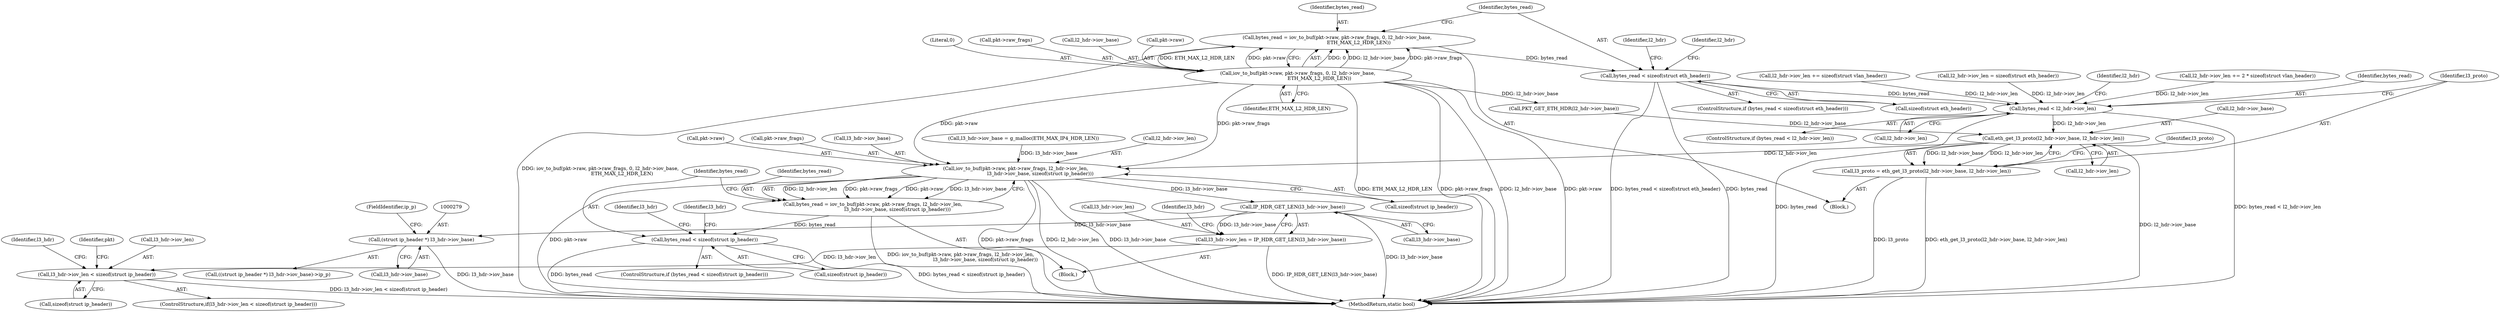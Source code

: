 digraph "0_qemu_93060258ae748573ca7197204125a2670047896d@API" {
"1000142" [label="(Call,bytes_read < sizeof(struct eth_header))"];
"1000127" [label="(Call,bytes_read = iov_to_buf(pkt->raw, pkt->raw_frags, 0, l2_hdr->iov_base,\n                            ETH_MAX_L2_HDR_LEN))"];
"1000129" [label="(Call,iov_to_buf(pkt->raw, pkt->raw_frags, 0, l2_hdr->iov_base,\n                            ETH_MAX_L2_HDR_LEN))"];
"1000188" [label="(Call,bytes_read < l2_hdr->iov_len)"];
"1000203" [label="(Call,eth_get_l3_proto(l2_hdr->iov_base, l2_hdr->iov_len))"];
"1000201" [label="(Call,l3_proto = eth_get_l3_proto(l2_hdr->iov_base, l2_hdr->iov_len))"];
"1000222" [label="(Call,iov_to_buf(pkt->raw, pkt->raw_frags, l2_hdr->iov_len,\n                                l3_hdr->iov_base, sizeof(struct ip_header)))"];
"1000220" [label="(Call,bytes_read = iov_to_buf(pkt->raw, pkt->raw_frags, l2_hdr->iov_len,\n                                l3_hdr->iov_base, sizeof(struct ip_header)))"];
"1000238" [label="(Call,bytes_read < sizeof(struct ip_header))"];
"1000254" [label="(Call,IP_HDR_GET_LEN(l3_hdr->iov_base))"];
"1000250" [label="(Call,l3_hdr->iov_len = IP_HDR_GET_LEN(l3_hdr->iov_base))"];
"1000259" [label="(Call,l3_hdr->iov_len < sizeof(struct ip_header))"];
"1000278" [label="(Call,(struct ip_header *) l3_hdr->iov_base)"];
"1000251" [label="(Call,l3_hdr->iov_len)"];
"1000240" [label="(Call,sizeof(struct ip_header))"];
"1000226" [label="(Call,pkt->raw_frags)"];
"1000268" [label="(Identifier,l3_hdr)"];
"1000263" [label="(Call,sizeof(struct ip_header))"];
"1000103" [label="(Block,)"];
"1000129" [label="(Call,iov_to_buf(pkt->raw, pkt->raw_frags, 0, l2_hdr->iov_base,\n                            ETH_MAX_L2_HDR_LEN))"];
"1000128" [label="(Identifier,bytes_read)"];
"1000156" [label="(Identifier,l2_hdr)"];
"1000163" [label="(Call,PKT_GET_ETH_HDR(l2_hdr->iov_base))"];
"1000245" [label="(Identifier,l3_hdr)"];
"1000261" [label="(Identifier,l3_hdr)"];
"1000255" [label="(Call,l3_hdr->iov_base)"];
"1000187" [label="(ControlStructure,if (bytes_read < l2_hdr->iov_len))"];
"1000142" [label="(Call,bytes_read < sizeof(struct eth_header))"];
"1000201" [label="(Call,l3_proto = eth_get_l3_proto(l2_hdr->iov_base, l2_hdr->iov_len))"];
"1000127" [label="(Call,bytes_read = iov_to_buf(pkt->raw, pkt->raw_frags, 0, l2_hdr->iov_base,\n                            ETH_MAX_L2_HDR_LEN))"];
"1000250" [label="(Call,l3_hdr->iov_len = IP_HDR_GET_LEN(l3_hdr->iov_base))"];
"1000280" [label="(Call,l3_hdr->iov_base)"];
"1000130" [label="(Call,pkt->raw)"];
"1000277" [label="(Call,((struct ip_header *) l3_hdr->iov_base)->ip_p)"];
"1000232" [label="(Call,l3_hdr->iov_base)"];
"1000204" [label="(Call,l2_hdr->iov_base)"];
"1000189" [label="(Identifier,bytes_read)"];
"1000214" [label="(Call,l3_hdr->iov_base = g_malloc(ETH_MAX_IP4_HDR_LEN))"];
"1000203" [label="(Call,eth_get_l3_proto(l2_hdr->iov_base, l2_hdr->iov_len))"];
"1000211" [label="(Identifier,l3_proto)"];
"1000136" [label="(Literal,0)"];
"1000170" [label="(Call,l2_hdr->iov_len += sizeof(struct vlan_header))"];
"1000229" [label="(Call,l2_hdr->iov_len)"];
"1000143" [label="(Identifier,bytes_read)"];
"1000140" [label="(Identifier,ETH_MAX_L2_HDR_LEN)"];
"1000275" [label="(Identifier,pkt)"];
"1000188" [label="(Call,bytes_read < l2_hdr->iov_len)"];
"1000283" [label="(FieldIdentifier,ip_p)"];
"1000154" [label="(Call,l2_hdr->iov_len = sizeof(struct eth_header))"];
"1000254" [label="(Call,IP_HDR_GET_LEN(l3_hdr->iov_base))"];
"1000196" [label="(Identifier,l2_hdr)"];
"1000239" [label="(Identifier,bytes_read)"];
"1000149" [label="(Identifier,l2_hdr)"];
"1000258" [label="(ControlStructure,if(l3_hdr->iov_len < sizeof(struct ip_header)))"];
"1000133" [label="(Call,pkt->raw_frags)"];
"1000278" [label="(Call,(struct ip_header *) l3_hdr->iov_base)"];
"1000260" [label="(Call,l3_hdr->iov_len)"];
"1000190" [label="(Call,l2_hdr->iov_len)"];
"1000178" [label="(Call,l2_hdr->iov_len += 2 * sizeof(struct vlan_header))"];
"1000222" [label="(Call,iov_to_buf(pkt->raw, pkt->raw_frags, l2_hdr->iov_len,\n                                l3_hdr->iov_base, sizeof(struct ip_header)))"];
"1000141" [label="(ControlStructure,if (bytes_read < sizeof(struct eth_header)))"];
"1000220" [label="(Call,bytes_read = iov_to_buf(pkt->raw, pkt->raw_frags, l2_hdr->iov_len,\n                                l3_hdr->iov_base, sizeof(struct ip_header)))"];
"1000238" [label="(Call,bytes_read < sizeof(struct ip_header))"];
"1000259" [label="(Call,l3_hdr->iov_len < sizeof(struct ip_header))"];
"1000223" [label="(Call,pkt->raw)"];
"1000212" [label="(Block,)"];
"1000221" [label="(Identifier,bytes_read)"];
"1000252" [label="(Identifier,l3_hdr)"];
"1000207" [label="(Call,l2_hdr->iov_len)"];
"1000235" [label="(Call,sizeof(struct ip_header))"];
"1000237" [label="(ControlStructure,if (bytes_read < sizeof(struct ip_header)))"];
"1000144" [label="(Call,sizeof(struct eth_header))"];
"1000137" [label="(Call,l2_hdr->iov_base)"];
"1000368" [label="(MethodReturn,static bool)"];
"1000202" [label="(Identifier,l3_proto)"];
"1000142" -> "1000141"  [label="AST: "];
"1000142" -> "1000144"  [label="CFG: "];
"1000143" -> "1000142"  [label="AST: "];
"1000144" -> "1000142"  [label="AST: "];
"1000149" -> "1000142"  [label="CFG: "];
"1000156" -> "1000142"  [label="CFG: "];
"1000142" -> "1000368"  [label="DDG: bytes_read < sizeof(struct eth_header)"];
"1000142" -> "1000368"  [label="DDG: bytes_read"];
"1000127" -> "1000142"  [label="DDG: bytes_read"];
"1000142" -> "1000188"  [label="DDG: bytes_read"];
"1000127" -> "1000103"  [label="AST: "];
"1000127" -> "1000129"  [label="CFG: "];
"1000128" -> "1000127"  [label="AST: "];
"1000129" -> "1000127"  [label="AST: "];
"1000143" -> "1000127"  [label="CFG: "];
"1000127" -> "1000368"  [label="DDG: iov_to_buf(pkt->raw, pkt->raw_frags, 0, l2_hdr->iov_base,\n                            ETH_MAX_L2_HDR_LEN)"];
"1000129" -> "1000127"  [label="DDG: 0"];
"1000129" -> "1000127"  [label="DDG: l2_hdr->iov_base"];
"1000129" -> "1000127"  [label="DDG: pkt->raw_frags"];
"1000129" -> "1000127"  [label="DDG: ETH_MAX_L2_HDR_LEN"];
"1000129" -> "1000127"  [label="DDG: pkt->raw"];
"1000129" -> "1000140"  [label="CFG: "];
"1000130" -> "1000129"  [label="AST: "];
"1000133" -> "1000129"  [label="AST: "];
"1000136" -> "1000129"  [label="AST: "];
"1000137" -> "1000129"  [label="AST: "];
"1000140" -> "1000129"  [label="AST: "];
"1000129" -> "1000368"  [label="DDG: pkt->raw"];
"1000129" -> "1000368"  [label="DDG: ETH_MAX_L2_HDR_LEN"];
"1000129" -> "1000368"  [label="DDG: pkt->raw_frags"];
"1000129" -> "1000368"  [label="DDG: l2_hdr->iov_base"];
"1000129" -> "1000163"  [label="DDG: l2_hdr->iov_base"];
"1000129" -> "1000222"  [label="DDG: pkt->raw"];
"1000129" -> "1000222"  [label="DDG: pkt->raw_frags"];
"1000188" -> "1000187"  [label="AST: "];
"1000188" -> "1000190"  [label="CFG: "];
"1000189" -> "1000188"  [label="AST: "];
"1000190" -> "1000188"  [label="AST: "];
"1000196" -> "1000188"  [label="CFG: "];
"1000202" -> "1000188"  [label="CFG: "];
"1000188" -> "1000368"  [label="DDG: bytes_read < l2_hdr->iov_len"];
"1000188" -> "1000368"  [label="DDG: bytes_read"];
"1000178" -> "1000188"  [label="DDG: l2_hdr->iov_len"];
"1000154" -> "1000188"  [label="DDG: l2_hdr->iov_len"];
"1000170" -> "1000188"  [label="DDG: l2_hdr->iov_len"];
"1000188" -> "1000203"  [label="DDG: l2_hdr->iov_len"];
"1000203" -> "1000201"  [label="AST: "];
"1000203" -> "1000207"  [label="CFG: "];
"1000204" -> "1000203"  [label="AST: "];
"1000207" -> "1000203"  [label="AST: "];
"1000201" -> "1000203"  [label="CFG: "];
"1000203" -> "1000368"  [label="DDG: l2_hdr->iov_base"];
"1000203" -> "1000201"  [label="DDG: l2_hdr->iov_base"];
"1000203" -> "1000201"  [label="DDG: l2_hdr->iov_len"];
"1000163" -> "1000203"  [label="DDG: l2_hdr->iov_base"];
"1000203" -> "1000222"  [label="DDG: l2_hdr->iov_len"];
"1000201" -> "1000103"  [label="AST: "];
"1000202" -> "1000201"  [label="AST: "];
"1000211" -> "1000201"  [label="CFG: "];
"1000201" -> "1000368"  [label="DDG: eth_get_l3_proto(l2_hdr->iov_base, l2_hdr->iov_len)"];
"1000201" -> "1000368"  [label="DDG: l3_proto"];
"1000222" -> "1000220"  [label="AST: "];
"1000222" -> "1000235"  [label="CFG: "];
"1000223" -> "1000222"  [label="AST: "];
"1000226" -> "1000222"  [label="AST: "];
"1000229" -> "1000222"  [label="AST: "];
"1000232" -> "1000222"  [label="AST: "];
"1000235" -> "1000222"  [label="AST: "];
"1000220" -> "1000222"  [label="CFG: "];
"1000222" -> "1000368"  [label="DDG: pkt->raw"];
"1000222" -> "1000368"  [label="DDG: pkt->raw_frags"];
"1000222" -> "1000368"  [label="DDG: l2_hdr->iov_len"];
"1000222" -> "1000368"  [label="DDG: l3_hdr->iov_base"];
"1000222" -> "1000220"  [label="DDG: l2_hdr->iov_len"];
"1000222" -> "1000220"  [label="DDG: pkt->raw_frags"];
"1000222" -> "1000220"  [label="DDG: pkt->raw"];
"1000222" -> "1000220"  [label="DDG: l3_hdr->iov_base"];
"1000214" -> "1000222"  [label="DDG: l3_hdr->iov_base"];
"1000222" -> "1000254"  [label="DDG: l3_hdr->iov_base"];
"1000220" -> "1000212"  [label="AST: "];
"1000221" -> "1000220"  [label="AST: "];
"1000239" -> "1000220"  [label="CFG: "];
"1000220" -> "1000368"  [label="DDG: iov_to_buf(pkt->raw, pkt->raw_frags, l2_hdr->iov_len,\n                                l3_hdr->iov_base, sizeof(struct ip_header))"];
"1000220" -> "1000238"  [label="DDG: bytes_read"];
"1000238" -> "1000237"  [label="AST: "];
"1000238" -> "1000240"  [label="CFG: "];
"1000239" -> "1000238"  [label="AST: "];
"1000240" -> "1000238"  [label="AST: "];
"1000245" -> "1000238"  [label="CFG: "];
"1000252" -> "1000238"  [label="CFG: "];
"1000238" -> "1000368"  [label="DDG: bytes_read"];
"1000238" -> "1000368"  [label="DDG: bytes_read < sizeof(struct ip_header)"];
"1000254" -> "1000250"  [label="AST: "];
"1000254" -> "1000255"  [label="CFG: "];
"1000255" -> "1000254"  [label="AST: "];
"1000250" -> "1000254"  [label="CFG: "];
"1000254" -> "1000368"  [label="DDG: l3_hdr->iov_base"];
"1000254" -> "1000250"  [label="DDG: l3_hdr->iov_base"];
"1000254" -> "1000278"  [label="DDG: l3_hdr->iov_base"];
"1000250" -> "1000212"  [label="AST: "];
"1000251" -> "1000250"  [label="AST: "];
"1000261" -> "1000250"  [label="CFG: "];
"1000250" -> "1000368"  [label="DDG: IP_HDR_GET_LEN(l3_hdr->iov_base)"];
"1000250" -> "1000259"  [label="DDG: l3_hdr->iov_len"];
"1000259" -> "1000258"  [label="AST: "];
"1000259" -> "1000263"  [label="CFG: "];
"1000260" -> "1000259"  [label="AST: "];
"1000263" -> "1000259"  [label="AST: "];
"1000268" -> "1000259"  [label="CFG: "];
"1000275" -> "1000259"  [label="CFG: "];
"1000259" -> "1000368"  [label="DDG: l3_hdr->iov_len < sizeof(struct ip_header)"];
"1000278" -> "1000277"  [label="AST: "];
"1000278" -> "1000280"  [label="CFG: "];
"1000279" -> "1000278"  [label="AST: "];
"1000280" -> "1000278"  [label="AST: "];
"1000283" -> "1000278"  [label="CFG: "];
"1000278" -> "1000368"  [label="DDG: l3_hdr->iov_base"];
}
